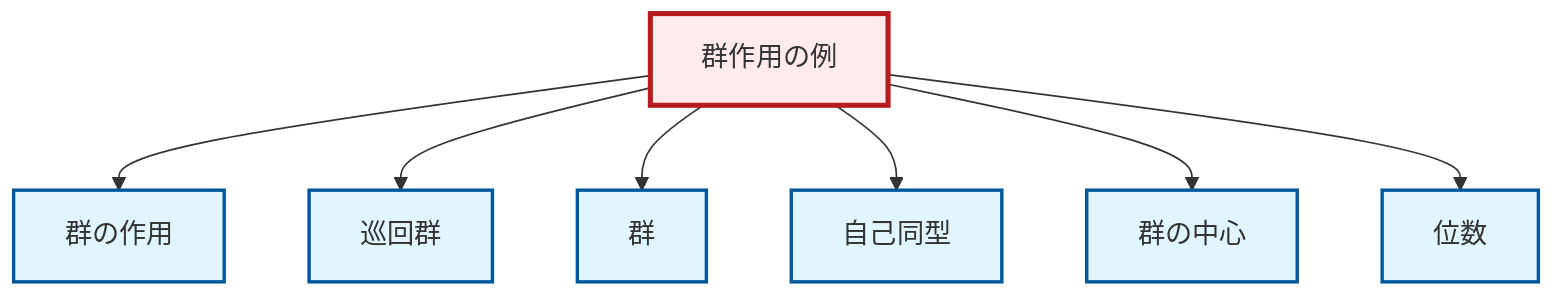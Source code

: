 graph TD
    classDef definition fill:#e1f5fe,stroke:#01579b,stroke-width:2px
    classDef theorem fill:#f3e5f5,stroke:#4a148c,stroke-width:2px
    classDef axiom fill:#fff3e0,stroke:#e65100,stroke-width:2px
    classDef example fill:#e8f5e9,stroke:#1b5e20,stroke-width:2px
    classDef current fill:#ffebee,stroke:#b71c1c,stroke-width:3px
    def-order["位数"]:::definition
    def-center-of-group["群の中心"]:::definition
    def-cyclic-group["巡回群"]:::definition
    def-group-action["群の作用"]:::definition
    ex-group-action-examples["群作用の例"]:::example
    def-group["群"]:::definition
    def-automorphism["自己同型"]:::definition
    ex-group-action-examples --> def-group-action
    ex-group-action-examples --> def-cyclic-group
    ex-group-action-examples --> def-group
    ex-group-action-examples --> def-automorphism
    ex-group-action-examples --> def-center-of-group
    ex-group-action-examples --> def-order
    class ex-group-action-examples current